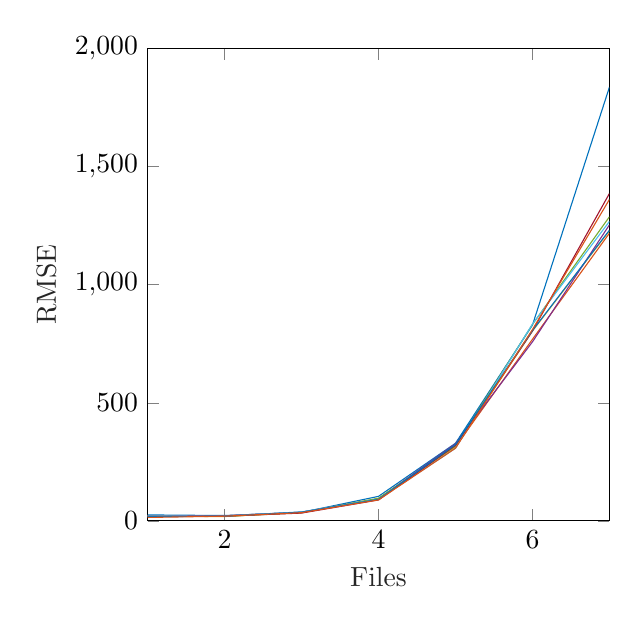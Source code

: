% This file was created by matlab2tikz.
%
\definecolor{mycolor1}{rgb}{0.0,0.447,0.741}%
\definecolor{mycolor2}{rgb}{0.85,0.325,0.098}%
\definecolor{mycolor3}{rgb}{0.929,0.694,0.125}%
\definecolor{mycolor4}{rgb}{0.494,0.184,0.556}%
\definecolor{mycolor5}{rgb}{0.466,0.674,0.188}%
\definecolor{mycolor6}{rgb}{0.301,0.745,0.933}%
\definecolor{mycolor7}{rgb}{0.635,0.078,0.184}%
%
\begin{tikzpicture}

\begin{axis}[%
width=5.865cm,
height=6cm,
at={(0cm,0cm)},
scale only axis,
xmin=1,
xmax=7,
xlabel style={font=\color{white!15!black}},
xlabel={Files},
ymin=0,
ymax=2000,
ylabel style={font=\color{white!15!black}},
ylabel={RMSE},
axis background/.style={fill=white}
]
\addplot [color=mycolor1, forget plot]
  table[row sep=crcr]{%
1	25.507\\
2	22.862\\
3	36.122\\
4	104.112\\
5	328.776\\
6	829.251\\
7	1836.444\\
};
\addplot [color=mycolor2, forget plot]
  table[row sep=crcr]{%
1	21.866\\
2	21.771\\
3	36.66\\
4	92.021\\
5	314.216\\
6	769.075\\
7	1218.172\\
};
\addplot [color=mycolor3, forget plot]
  table[row sep=crcr]{%
1	20.326\\
2	18.585\\
3	36.104\\
4	93.727\\
5	312.069\\
6	803.837\\
7	1228.583\\
};
\addplot [color=mycolor4, forget plot]
  table[row sep=crcr]{%
1	22.219\\
2	21.987\\
3	37.028\\
4	93.721\\
5	327.513\\
6	758.104\\
7	1253.382\\
};
\addplot [color=mycolor5, forget plot]
  table[row sep=crcr]{%
1	19.804\\
2	19.347\\
3	35.084\\
4	96.168\\
5	316.262\\
6	832.0\\
7	1287.608\\
};
\addplot [color=mycolor6, forget plot]
  table[row sep=crcr]{%
1	21.291\\
2	21.241\\
3	38.261\\
4	91.39\\
5	307.911\\
6	833.464\\
7	1268.206\\
};
\addplot [color=mycolor7, forget plot]
  table[row sep=crcr]{%
1	19.06\\
2	20.186\\
3	33.345\\
4	88.961\\
5	319.876\\
6	803.861\\
7	1386.137\\
};
\addplot [color=mycolor1, forget plot]
  table[row sep=crcr]{%
1	18.009\\
2	20.228\\
3	37.444\\
4	91.334\\
5	323.775\\
6	806.035\\
7	1230.729\\
};
\addplot [color=mycolor2, forget plot]
  table[row sep=crcr]{%
1	14.771\\
2	20.18\\
3	35.025\\
4	89.171\\
5	307.882\\
6	810.297\\
7	1361.176\\
};
\end{axis}
\end{tikzpicture}%